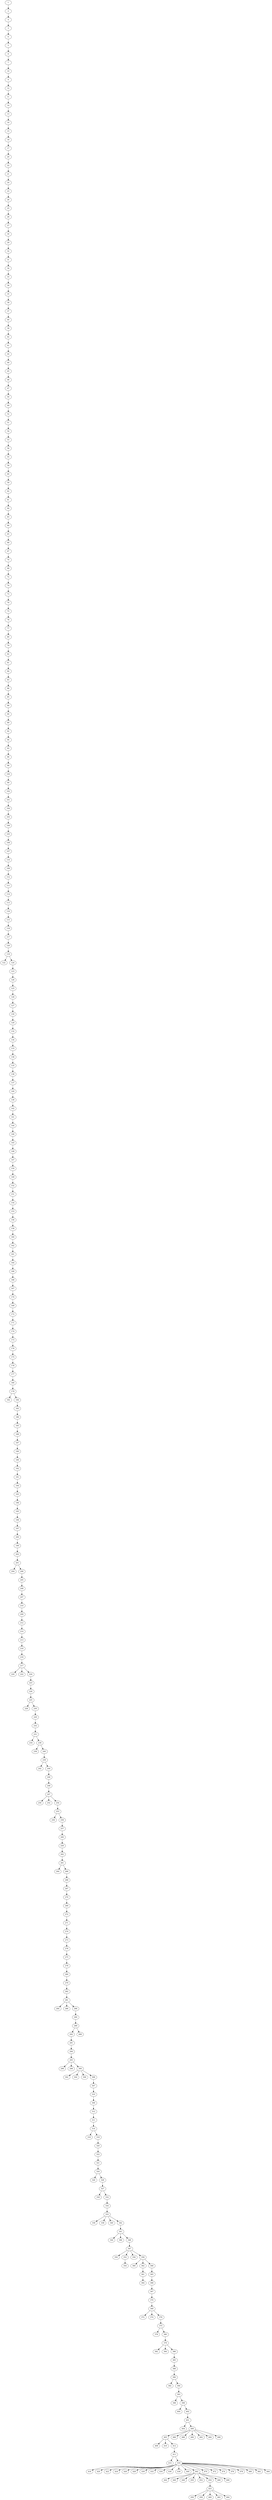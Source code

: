 // The Round Graph
digraph DFS {
	1 -> 2
	2 -> 4
	4 -> 3
	3 -> 6
	6 -> 5
	5 -> 8
	8 -> 7
	7 -> 10
	10 -> 9
	9 -> 12
	12 -> 11
	11 -> 14
	14 -> 13
	13 -> 16
	16 -> 15
	15 -> 18
	18 -> 17
	17 -> 20
	20 -> 22
	22 -> 21
	21 -> 24
	24 -> 23
	23 -> 26
	26 -> 25
	25 -> 28
	28 -> 27
	27 -> 30
	30 -> 29
	29 -> 32
	32 -> 31
	31 -> 34
	34 -> 33
	33 -> 36
	36 -> 35
	35 -> 38
	38 -> 37
	37 -> 40
	40 -> 39
	39 -> 42
	42 -> 41
	41 -> 44
	44 -> 46
	46 -> 45
	45 -> 48
	48 -> 47
	47 -> 50
	50 -> 49
	49 -> 52
	52 -> 51
	51 -> 54
	54 -> 53
	53 -> 56
	56 -> 55
	55 -> 58
	58 -> 60
	60 -> 59
	59 -> 62
	62 -> 61
	61 -> 64
	64 -> 63
	63 -> 66
	66 -> 65
	65 -> 68
	68 -> 67
	67 -> 70
	70 -> 69
	69 -> 72
	72 -> 74
	74 -> 73
	73 -> 76
	76 -> 75
	75 -> 78
	78 -> 77
	77 -> 80
	80 -> 79
	79 -> 82
	82 -> 81
	81 -> 84
	84 -> 83
	83 -> 86
	86 -> 85
	85 -> 88
	88 -> 90
	90 -> 89
	89 -> 92
	92 -> 94
	94 -> 93
	93 -> 96
	96 -> 98
	98 -> 100
	100 -> 99
	99 -> 102
	102 -> 101
	101 -> 104
	104 -> 103
	103 -> 106
	106 -> 105
	105 -> 108
	108 -> 107
	107 -> 110
	110 -> 109
	109 -> 112
	112 -> 111
	111 -> 114
	114 -> 113
	113 -> 116
	116 -> 115
	115 -> 118
	118 -> 117
	117 -> 120
	120 -> 119
	119 -> 122
	119 -> 124
	124 -> 123
	123 -> 126
	126 -> 125
	125 -> 128
	128 -> 127
	127 -> 130
	130 -> 129
	129 -> 132
	132 -> 134
	134 -> 133
	133 -> 136
	136 -> 135
	135 -> 138
	138 -> 137
	137 -> 140
	140 -> 139
	139 -> 142
	142 -> 141
	141 -> 144
	144 -> 146
	146 -> 145
	145 -> 148
	148 -> 147
	147 -> 150
	150 -> 149
	149 -> 152
	152 -> 151
	151 -> 154
	154 -> 153
	153 -> 156
	156 -> 158
	158 -> 160
	160 -> 162
	162 -> 161
	161 -> 164
	164 -> 166
	166 -> 168
	168 -> 167
	167 -> 170
	170 -> 169
	169 -> 172
	172 -> 171
	171 -> 174
	174 -> 173
	173 -> 176
	176 -> 175
	175 -> 178
	178 -> 177
	177 -> 180
	180 -> 179
	179 -> 182
	179 -> 184
	184 -> 183
	183 -> 186
	186 -> 185
	185 -> 188
	188 -> 187
	187 -> 190
	190 -> 189
	189 -> 192
	192 -> 191
	191 -> 194
	194 -> 193
	193 -> 196
	196 -> 195
	195 -> 198
	198 -> 197
	197 -> 200
	200 -> 199
	199 -> 202
	202 -> 201
	201 -> 204
	201 -> 206
	206 -> 205
	205 -> 208
	208 -> 207
	207 -> 210
	210 -> 209
	209 -> 212
	212 -> 214
	214 -> 213
	213 -> 216
	216 -> 218
	218 -> 217
	217 -> 220
	217 -> 222
	217 -> 224
	224 -> 223
	223 -> 226
	226 -> 225
	225 -> 228
	225 -> 230
	230 -> 229
	229 -> 232
	232 -> 231
	231 -> 234
	231 -> 236
	236 -> 238
	236 -> 240
	240 -> 239
	239 -> 242
	239 -> 244
	244 -> 246
	246 -> 248
	248 -> 247
	247 -> 250
	247 -> 252
	247 -> 254
	254 -> 253
	253 -> 256
	253 -> 258
	258 -> 257
	257 -> 260
	260 -> 259
	259 -> 262
	262 -> 261
	261 -> 264
	261 -> 266
	266 -> 268
	268 -> 267
	267 -> 270
	270 -> 269
	269 -> 272
	272 -> 271
	271 -> 274
	274 -> 273
	273 -> 276
	276 -> 275
	275 -> 278
	278 -> 280
	280 -> 279
	279 -> 282
	282 -> 281
	281 -> 284
	281 -> 286
	281 -> 288
	288 -> 290
	290 -> 289
	289 -> 292
	292 -> 291
	291 -> 294
	294 -> 293
	293 -> 296
	293 -> 298
	293 -> 300
	300 -> 302
	300 -> 304
	300 -> 306
	300 -> 308
	308 -> 307
	307 -> 310
	310 -> 309
	309 -> 312
	312 -> 311
	311 -> 314
	314 -> 316
	314 -> 318
	318 -> 320
	320 -> 322
	322 -> 321
	321 -> 324
	324 -> 326
	324 -> 328
	328 -> 327
	327 -> 330
	327 -> 332
	332 -> 334
	334 -> 333
	333 -> 336
	333 -> 338
	333 -> 340
	333 -> 342
	342 -> 341
	341 -> 344
	341 -> 346
	341 -> 348
	348 -> 347
	347 -> 350
	347 -> 352
	352 -> 354
	347 -> 356
	347 -> 358
	358 -> 360
	358 -> 362
	362 -> 361
	361 -> 364
	358 -> 366
	366 -> 365
	365 -> 368
	368 -> 367
	367 -> 370
	370 -> 369
	369 -> 372
	369 -> 374
	369 -> 376
	376 -> 375
	375 -> 378
	375 -> 380
	380 -> 379
	379 -> 382
	379 -> 384
	379 -> 386
	386 -> 385
	385 -> 388
	388 -> 390
	390 -> 392
	390 -> 394
	394 -> 393
	393 -> 396
	393 -> 398
	398 -> 400
	398 -> 402
	402 -> 401
	401 -> 404
	401 -> 406
	406 -> 405
	405 -> 408
	405 -> 410
	405 -> 412
	412 -> 411
	411 -> 414
	411 -> 416
	416 -> 418
	416 -> 420
	416 -> 422
	416 -> 424
	416 -> 426
	416 -> 428
	416 -> 430
	416 -> 432
	416 -> 434
	416 -> 436
	416 -> 438
	416 -> 440
	416 -> 442
	442 -> 444
	442 -> 446
	442 -> 448
	442 -> 450
	442 -> 452
	442 -> 454
	454 -> 453
	453 -> 456
	453 -> 458
	453 -> 460
	453 -> 462
	453 -> 464
	442 -> 466
	442 -> 468
	416 -> 470
	416 -> 472
	416 -> 474
	416 -> 476
	416 -> 478
	416 -> 480
	416 -> 482
	416 -> 484
	406 -> 486
	406 -> 488
	406 -> 490
	406 -> 492
	406 -> 494
	406 -> 496
	289 -> 498
}
